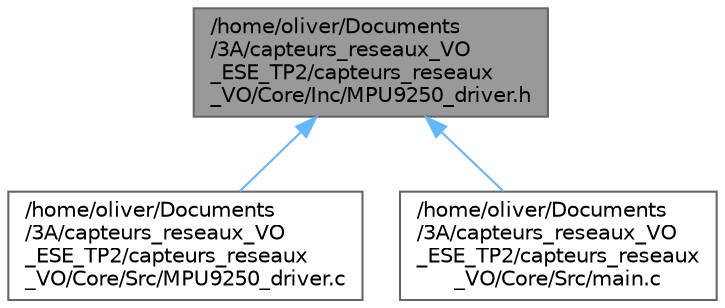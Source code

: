 digraph "/home/oliver/Documents/3A/capteurs_reseaux_VO_ESE_TP2/capteurs_reseaux_VO/Core/Inc/MPU9250_driver.h"
{
 // LATEX_PDF_SIZE
  bgcolor="transparent";
  edge [fontname=Helvetica,fontsize=10,labelfontname=Helvetica,labelfontsize=10];
  node [fontname=Helvetica,fontsize=10,shape=box,height=0.2,width=0.4];
  Node1 [id="Node000001",label="/home/oliver/Documents\l/3A/capteurs_reseaux_VO\l_ESE_TP2/capteurs_reseaux\l_VO/Core/Inc/MPU9250_driver.h",height=0.2,width=0.4,color="gray40", fillcolor="grey60", style="filled", fontcolor="black",tooltip="This file contains all the function prototypes for the MPU9250_driver.c file."];
  Node1 -> Node2 [id="edge3_Node000001_Node000002",dir="back",color="steelblue1",style="solid",tooltip=" "];
  Node2 [id="Node000002",label="/home/oliver/Documents\l/3A/capteurs_reseaux_VO\l_ESE_TP2/capteurs_reseaux\l_VO/Core/Src/MPU9250_driver.c",height=0.2,width=0.4,color="grey40", fillcolor="white", style="filled",URL="$MPU9250__driver_8c.html",tooltip=": Driver for the MPU9250"];
  Node1 -> Node3 [id="edge4_Node000001_Node000003",dir="back",color="steelblue1",style="solid",tooltip=" "];
  Node3 [id="Node000003",label="/home/oliver/Documents\l/3A/capteurs_reseaux_VO\l_ESE_TP2/capteurs_reseaux\l_VO/Core/Src/main.c",height=0.2,width=0.4,color="grey40", fillcolor="white", style="filled",URL="$main_8c.html",tooltip=": Main program body"];
}
